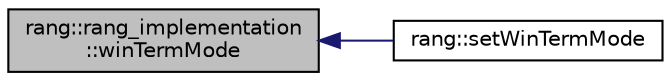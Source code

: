 digraph "rang::rang_implementation::winTermMode"
{
  edge [fontname="Helvetica",fontsize="10",labelfontname="Helvetica",labelfontsize="10"];
  node [fontname="Helvetica",fontsize="10",shape=record];
  rankdir="LR";
  Node14 [label="rang::rang_implementation\l::winTermMode",height=0.2,width=0.4,color="black", fillcolor="grey75", style="filled", fontcolor="black"];
  Node14 -> Node15 [dir="back",color="midnightblue",fontsize="10",style="solid",fontname="Helvetica"];
  Node15 [label="rang::setWinTermMode",height=0.2,width=0.4,color="black", fillcolor="white", style="filled",URL="$namespacerang.html#a34533a6f3dc063a47816a626f8f4d6c0"];
}
